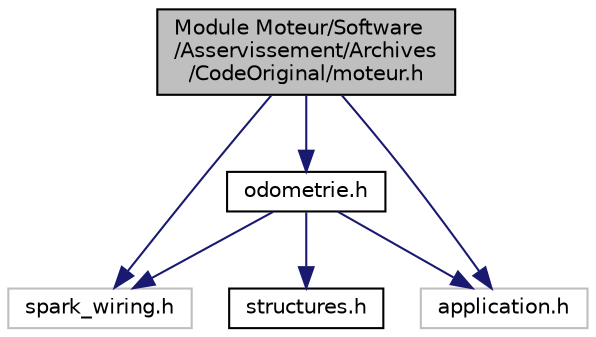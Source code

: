 digraph "Module Moteur/Software/Asservissement/Archives/CodeOriginal/moteur.h"
{
  edge [fontname="Helvetica",fontsize="10",labelfontname="Helvetica",labelfontsize="10"];
  node [fontname="Helvetica",fontsize="10",shape=record];
  Node1 [label="Module Moteur/Software\l/Asservissement/Archives\l/CodeOriginal/moteur.h",height=0.2,width=0.4,color="black", fillcolor="grey75", style="filled" fontcolor="black"];
  Node1 -> Node2 [color="midnightblue",fontsize="10",style="solid",fontname="Helvetica"];
  Node2 [label="spark_wiring.h",height=0.2,width=0.4,color="grey75", fillcolor="white", style="filled"];
  Node1 -> Node3 [color="midnightblue",fontsize="10",style="solid",fontname="Helvetica"];
  Node3 [label="application.h",height=0.2,width=0.4,color="grey75", fillcolor="white", style="filled"];
  Node1 -> Node4 [color="midnightblue",fontsize="10",style="solid",fontname="Helvetica"];
  Node4 [label="odometrie.h",height=0.2,width=0.4,color="black", fillcolor="white", style="filled",URL="$_code_original_2odometrie_8h.html"];
  Node4 -> Node5 [color="midnightblue",fontsize="10",style="solid",fontname="Helvetica"];
  Node5 [label="structures.h",height=0.2,width=0.4,color="black", fillcolor="white", style="filled",URL="$_code_original_2structures_8h.html"];
  Node4 -> Node3 [color="midnightblue",fontsize="10",style="solid",fontname="Helvetica"];
  Node4 -> Node2 [color="midnightblue",fontsize="10",style="solid",fontname="Helvetica"];
}
